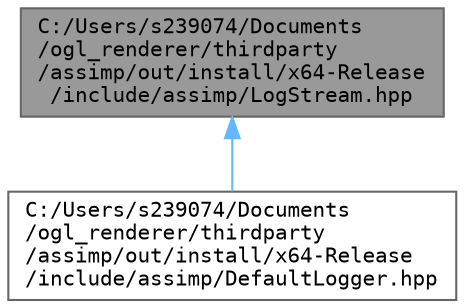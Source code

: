 digraph "C:/Users/s239074/Documents/ogl_renderer/thirdparty/assimp/out/install/x64-Release/include/assimp/LogStream.hpp"
{
 // LATEX_PDF_SIZE
  bgcolor="transparent";
  edge [fontname=Terminal,fontsize=10,labelfontname=Helvetica,labelfontsize=10];
  node [fontname=Terminal,fontsize=10,shape=box,height=0.2,width=0.4];
  Node1 [label="C:/Users/s239074/Documents\l/ogl_renderer/thirdparty\l/assimp/out/install/x64-Release\l/include/assimp/LogStream.hpp",height=0.2,width=0.4,color="gray40", fillcolor="grey60", style="filled", fontcolor="black",tooltip="Abstract base class 'LogStream', representing an output log stream."];
  Node1 -> Node2 [dir="back",color="steelblue1",style="solid"];
  Node2 [label="C:/Users/s239074/Documents\l/ogl_renderer/thirdparty\l/assimp/out/install/x64-Release\l/include/assimp/DefaultLogger.hpp",height=0.2,width=0.4,color="grey40", fillcolor="white", style="filled",URL="$out_2install_2x64-_release_2include_2assimp_2_default_logger_8hpp.html",tooltip=" "];
}
